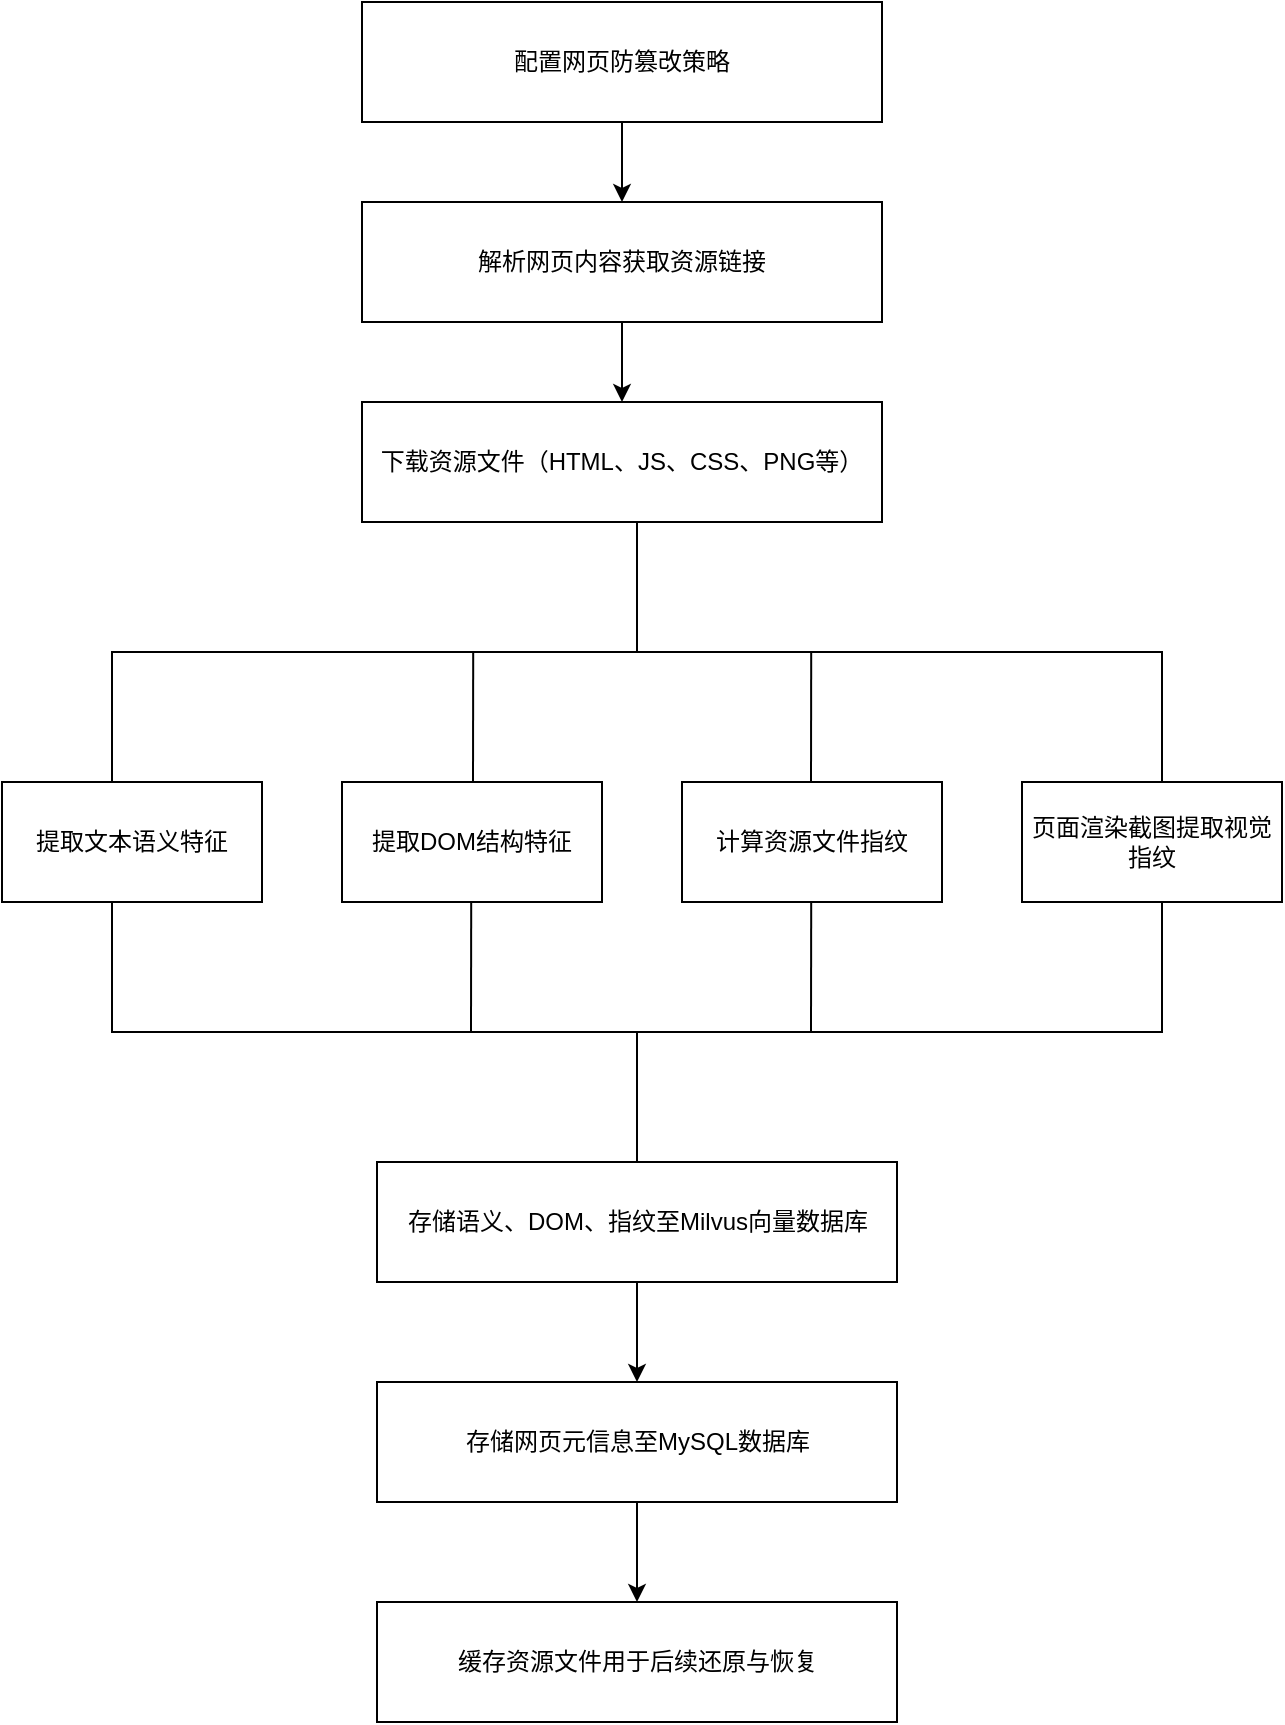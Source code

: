 <mxfile version="27.0.5">
  <diagram name="第 1 页" id="HjoFhgmBL_wtCJx5Wjd0">
    <mxGraphModel dx="1042" dy="562" grid="1" gridSize="10" guides="1" tooltips="1" connect="1" arrows="1" fold="1" page="1" pageScale="1" pageWidth="1200" pageHeight="1920" math="0" shadow="0">
      <root>
        <mxCell id="0" />
        <mxCell id="1" parent="0" />
        <mxCell id="k512X_VNwZL5-KmuskAI-3" style="edgeStyle=orthogonalEdgeStyle;rounded=0;orthogonalLoop=1;jettySize=auto;html=1;exitX=0.5;exitY=1;exitDx=0;exitDy=0;entryX=0.5;entryY=0;entryDx=0;entryDy=0;" parent="1" source="k512X_VNwZL5-KmuskAI-1" target="k512X_VNwZL5-KmuskAI-2" edge="1">
          <mxGeometry relative="1" as="geometry" />
        </mxCell>
        <mxCell id="k512X_VNwZL5-KmuskAI-1" value="配置网页防篡改策略" style="rounded=0;whiteSpace=wrap;html=1;" parent="1" vertex="1">
          <mxGeometry x="360" y="30" width="260" height="60" as="geometry" />
        </mxCell>
        <mxCell id="k512X_VNwZL5-KmuskAI-5" style="edgeStyle=orthogonalEdgeStyle;rounded=0;orthogonalLoop=1;jettySize=auto;html=1;exitX=0.5;exitY=1;exitDx=0;exitDy=0;" parent="1" source="k512X_VNwZL5-KmuskAI-2" target="k512X_VNwZL5-KmuskAI-4" edge="1">
          <mxGeometry relative="1" as="geometry" />
        </mxCell>
        <mxCell id="k512X_VNwZL5-KmuskAI-2" value="解析网页内容获取资源链接" style="rounded=0;whiteSpace=wrap;html=1;" parent="1" vertex="1">
          <mxGeometry x="360" y="130" width="260" height="60" as="geometry" />
        </mxCell>
        <mxCell id="k512X_VNwZL5-KmuskAI-4" value="下载资源文件（HTML、JS、CSS、PNG等）" style="rounded=0;whiteSpace=wrap;html=1;" parent="1" vertex="1">
          <mxGeometry x="360" y="230" width="260" height="60" as="geometry" />
        </mxCell>
        <mxCell id="k512X_VNwZL5-KmuskAI-8" value="" style="strokeWidth=1;html=1;shape=mxgraph.flowchart.annotation_2;align=left;labelPosition=right;pointerEvents=1;direction=south;strokeColor=default;points=[[0,0.5,0,0,0],[0.5,0,0,0,0],[0.5,1,0,0,0],[1,0,0,0,0],[1,0.5,0,0,0],[1,1,0,0,0]];" parent="1" vertex="1">
          <mxGeometry x="235" y="290" width="525" height="130" as="geometry" />
        </mxCell>
        <mxCell id="k512X_VNwZL5-KmuskAI-12" value="提取DOM结构特征" style="rounded=0;whiteSpace=wrap;html=1;" parent="1" vertex="1">
          <mxGeometry x="350" y="420" width="130" height="60" as="geometry" />
        </mxCell>
        <mxCell id="k512X_VNwZL5-KmuskAI-19" value="提取文本语义特征" style="rounded=0;whiteSpace=wrap;html=1;" parent="1" vertex="1">
          <mxGeometry x="180" y="420" width="130" height="60" as="geometry" />
        </mxCell>
        <mxCell id="k512X_VNwZL5-KmuskAI-20" value="页面渲染截图提取视觉指纹" style="rounded=0;whiteSpace=wrap;html=1;" parent="1" vertex="1">
          <mxGeometry x="690" y="420" width="130" height="60" as="geometry" />
        </mxCell>
        <mxCell id="k512X_VNwZL5-KmuskAI-23" value="" style="endArrow=none;html=1;rounded=0;entryX=0.522;entryY=0.496;entryDx=0;entryDy=0;entryPerimeter=0;exitX=1;exitY=0.5;exitDx=0;exitDy=0;exitPerimeter=0;" parent="1" edge="1">
          <mxGeometry width="50" height="50" relative="1" as="geometry">
            <mxPoint x="415.5" y="420" as="sourcePoint" />
            <mxPoint x="415.6" y="354.86" as="targetPoint" />
            <Array as="points" />
          </mxGeometry>
        </mxCell>
        <mxCell id="k512X_VNwZL5-KmuskAI-29" style="edgeStyle=orthogonalEdgeStyle;rounded=0;orthogonalLoop=1;jettySize=auto;html=1;exitX=0.5;exitY=1;exitDx=0;exitDy=0;" parent="1" source="k512X_VNwZL5-KmuskAI-27" target="k512X_VNwZL5-KmuskAI-28" edge="1">
          <mxGeometry relative="1" as="geometry" />
        </mxCell>
        <mxCell id="k512X_VNwZL5-KmuskAI-27" value="存储语义、DOM、指纹至Milvus向量数据库" style="rounded=0;whiteSpace=wrap;html=1;" parent="1" vertex="1">
          <mxGeometry x="367.5" y="610" width="260" height="60" as="geometry" />
        </mxCell>
        <mxCell id="k512X_VNwZL5-KmuskAI-31" value="" style="edgeStyle=orthogonalEdgeStyle;rounded=0;orthogonalLoop=1;jettySize=auto;html=1;" parent="1" source="k512X_VNwZL5-KmuskAI-28" target="k512X_VNwZL5-KmuskAI-30" edge="1">
          <mxGeometry relative="1" as="geometry" />
        </mxCell>
        <mxCell id="k512X_VNwZL5-KmuskAI-28" value="存储网页元信息至MySQL数据库" style="rounded=0;whiteSpace=wrap;html=1;" parent="1" vertex="1">
          <mxGeometry x="367.5" y="720" width="260" height="60" as="geometry" />
        </mxCell>
        <mxCell id="k512X_VNwZL5-KmuskAI-30" value="缓存资源文件用于后续还原与恢复" style="rounded=0;whiteSpace=wrap;html=1;" parent="1" vertex="1">
          <mxGeometry x="367.5" y="830" width="260" height="60" as="geometry" />
        </mxCell>
        <mxCell id="AgcXPR-g9jKawbmRnZuW-1" value="计算资源文件指纹" style="rounded=0;whiteSpace=wrap;html=1;" vertex="1" parent="1">
          <mxGeometry x="520" y="420" width="130" height="60" as="geometry" />
        </mxCell>
        <mxCell id="AgcXPR-g9jKawbmRnZuW-2" value="" style="endArrow=none;html=1;rounded=0;entryX=0.522;entryY=0.496;entryDx=0;entryDy=0;entryPerimeter=0;exitX=1;exitY=0.5;exitDx=0;exitDy=0;exitPerimeter=0;" edge="1" parent="1">
          <mxGeometry width="50" height="50" relative="1" as="geometry">
            <mxPoint x="584.5" y="420" as="sourcePoint" />
            <mxPoint x="584.6" y="354.86" as="targetPoint" />
            <Array as="points" />
          </mxGeometry>
        </mxCell>
        <mxCell id="AgcXPR-g9jKawbmRnZuW-3" value="" style="strokeWidth=1;html=1;shape=mxgraph.flowchart.annotation_2;align=left;labelPosition=right;pointerEvents=1;direction=north;strokeColor=default;points=[[0,0.5,0,0,0],[0.5,0,0,0,0],[0.5,1,0,0,0],[1,0,0,0,0],[1,0.5,0,0,0],[1,1,0,0,0]];" vertex="1" parent="1">
          <mxGeometry x="235" y="480" width="525" height="130" as="geometry" />
        </mxCell>
        <mxCell id="AgcXPR-g9jKawbmRnZuW-4" value="" style="endArrow=none;html=1;rounded=0;entryX=0.522;entryY=0.496;entryDx=0;entryDy=0;entryPerimeter=0;exitX=1;exitY=0.5;exitDx=0;exitDy=0;exitPerimeter=0;" edge="1" parent="1">
          <mxGeometry width="50" height="50" relative="1" as="geometry">
            <mxPoint x="414.5" y="545.14" as="sourcePoint" />
            <mxPoint x="414.6" y="480.0" as="targetPoint" />
            <Array as="points" />
          </mxGeometry>
        </mxCell>
        <mxCell id="AgcXPR-g9jKawbmRnZuW-5" value="" style="endArrow=none;html=1;rounded=0;entryX=0.522;entryY=0.496;entryDx=0;entryDy=0;entryPerimeter=0;exitX=1;exitY=0.5;exitDx=0;exitDy=0;exitPerimeter=0;" edge="1" parent="1">
          <mxGeometry width="50" height="50" relative="1" as="geometry">
            <mxPoint x="584.5" y="545.14" as="sourcePoint" />
            <mxPoint x="584.6" y="480.0" as="targetPoint" />
            <Array as="points" />
          </mxGeometry>
        </mxCell>
      </root>
    </mxGraphModel>
  </diagram>
</mxfile>
